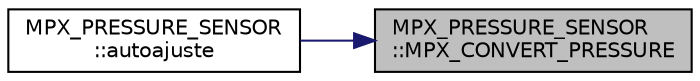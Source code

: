 digraph "MPX_PRESSURE_SENSOR::MPX_CONVERT_PRESSURE"
{
 // INTERACTIVE_SVG=YES
 // LATEX_PDF_SIZE
  edge [fontname="Helvetica",fontsize="10",labelfontname="Helvetica",labelfontsize="10"];
  node [fontname="Helvetica",fontsize="10",shape=record];
  rankdir="RL";
  Node1 [label="MPX_PRESSURE_SENSOR\l::MPX_CONVERT_PRESSURE",height=0.2,width=0.4,color="black", fillcolor="grey75", style="filled", fontcolor="black",tooltip="Realiza conversion a KPa desde la tension leida previemente."];
  Node1 -> Node2 [dir="back",color="midnightblue",fontsize="10",style="solid",fontname="Helvetica"];
  Node2 [label="MPX_PRESSURE_SENSOR\l::autoajuste",height=0.2,width=0.4,color="black", fillcolor="white", style="filled",URL="$class_m_p_x___p_r_e_s_s_u_r_e___s_e_n_s_o_r.html#a4469cf09582b4a8721204fcacd01f2de",tooltip="Función de autoajuste para sensor de presion MPX."];
}
